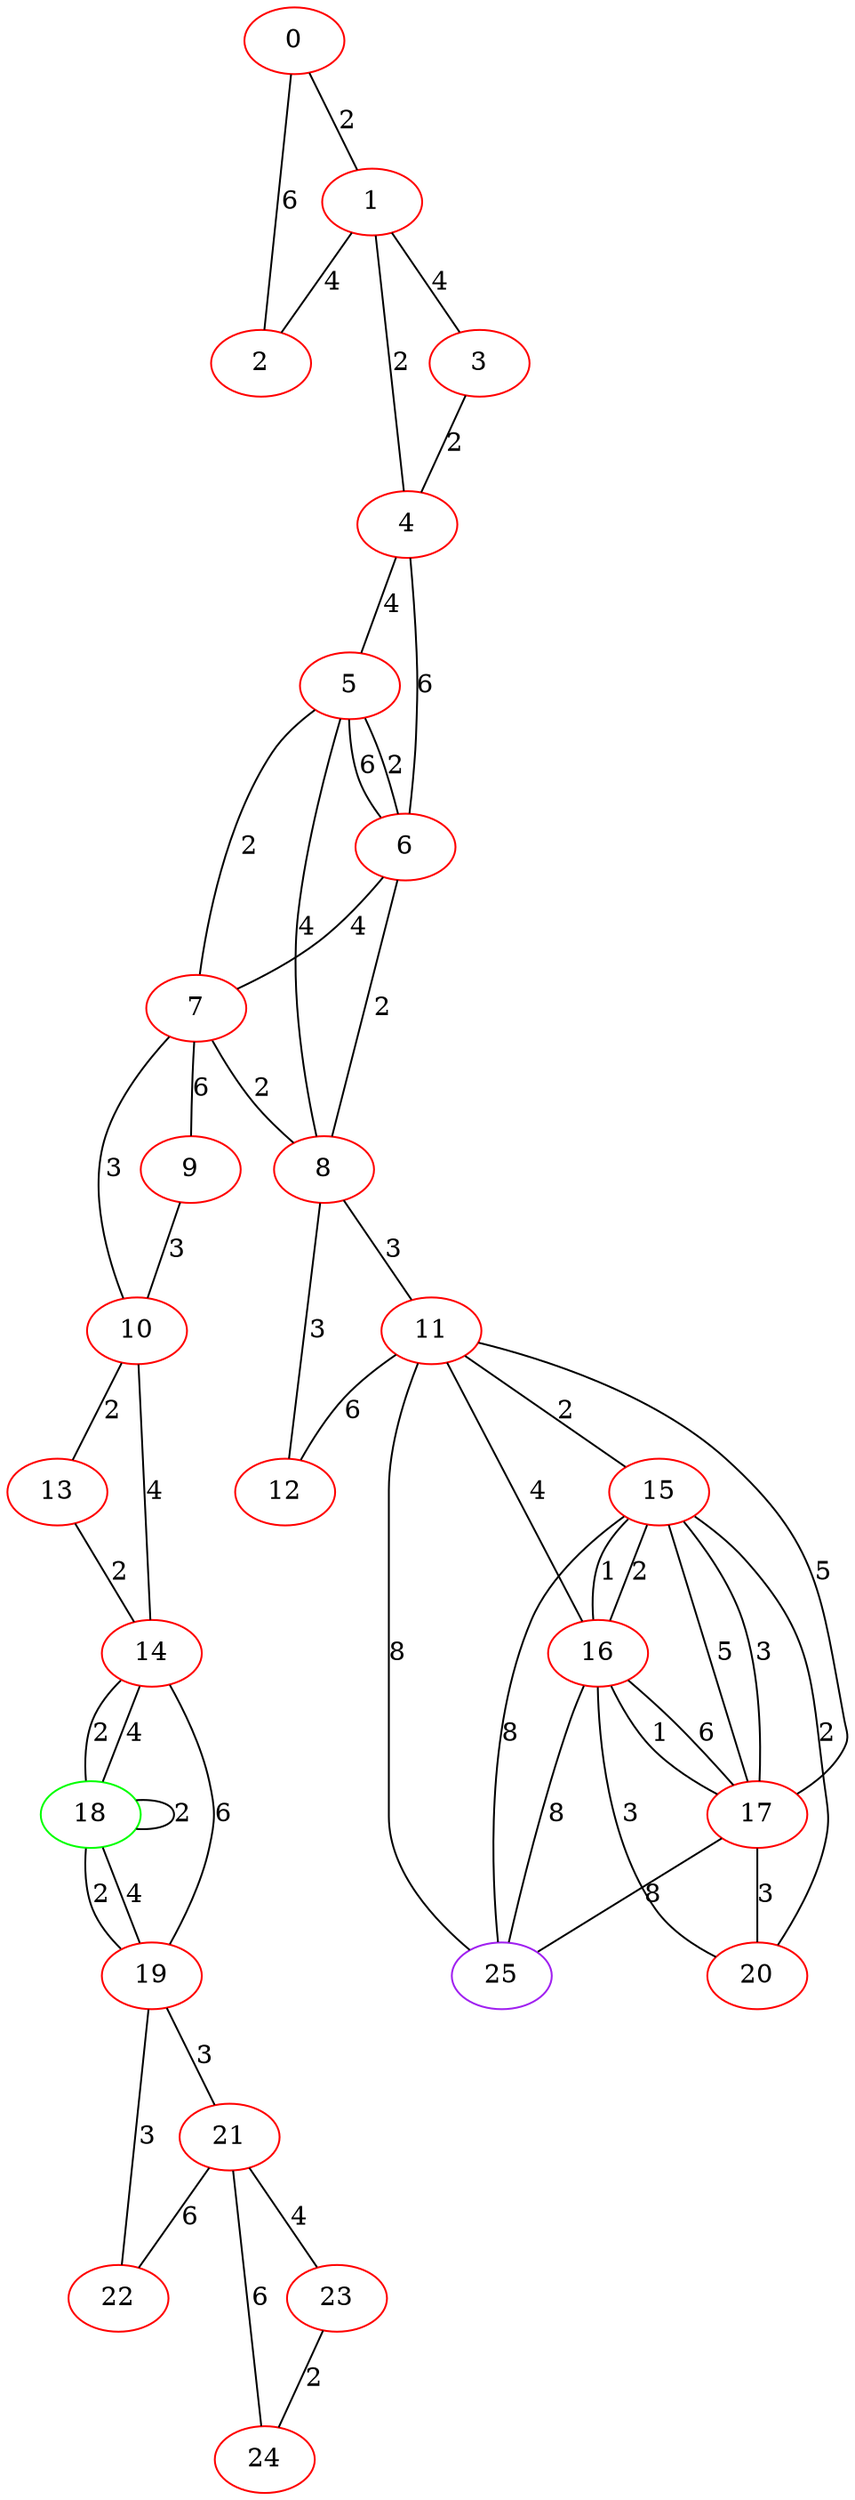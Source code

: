 graph "" {
0 [color=red, weight=1];
1 [color=red, weight=1];
2 [color=red, weight=1];
3 [color=red, weight=1];
4 [color=red, weight=1];
5 [color=red, weight=1];
6 [color=red, weight=1];
7 [color=red, weight=1];
8 [color=red, weight=1];
9 [color=red, weight=1];
10 [color=red, weight=1];
11 [color=red, weight=1];
12 [color=red, weight=1];
13 [color=red, weight=1];
14 [color=red, weight=1];
15 [color=red, weight=1];
16 [color=red, weight=1];
17 [color=red, weight=1];
18 [color=green, weight=2];
19 [color=red, weight=1];
20 [color=red, weight=1];
21 [color=red, weight=1];
22 [color=red, weight=1];
23 [color=red, weight=1];
24 [color=red, weight=1];
25 [color=purple, weight=4];
0 -- 1  [key=0, label=2];
0 -- 2  [key=0, label=6];
1 -- 2  [key=0, label=4];
1 -- 3  [key=0, label=4];
1 -- 4  [key=0, label=2];
3 -- 4  [key=0, label=2];
4 -- 5  [key=0, label=4];
4 -- 6  [key=0, label=6];
5 -- 8  [key=0, label=4];
5 -- 6  [key=0, label=2];
5 -- 6  [key=1, label=6];
5 -- 7  [key=0, label=2];
6 -- 8  [key=0, label=2];
6 -- 7  [key=0, label=4];
7 -- 8  [key=0, label=2];
7 -- 9  [key=0, label=6];
7 -- 10  [key=0, label=3];
8 -- 11  [key=0, label=3];
8 -- 12  [key=0, label=3];
9 -- 10  [key=0, label=3];
10 -- 13  [key=0, label=2];
10 -- 14  [key=0, label=4];
11 -- 12  [key=0, label=6];
11 -- 15  [key=0, label=2];
11 -- 16  [key=0, label=4];
11 -- 17  [key=0, label=5];
11 -- 25  [key=0, label=8];
13 -- 14  [key=0, label=2];
14 -- 18  [key=0, label=2];
14 -- 18  [key=1, label=4];
14 -- 19  [key=0, label=6];
15 -- 16  [key=0, label=1];
15 -- 16  [key=1, label=2];
15 -- 17  [key=0, label=5];
15 -- 17  [key=1, label=3];
15 -- 20  [key=0, label=2];
15 -- 25  [key=0, label=8];
16 -- 17  [key=0, label=6];
16 -- 17  [key=1, label=1];
16 -- 20  [key=0, label=3];
16 -- 25  [key=0, label=8];
17 -- 25  [key=0, label=8];
17 -- 20  [key=0, label=3];
18 -- 18  [key=0, label=2];
18 -- 19  [key=0, label=4];
18 -- 19  [key=1, label=2];
19 -- 22  [key=0, label=3];
19 -- 21  [key=0, label=3];
21 -- 24  [key=0, label=6];
21 -- 22  [key=0, label=6];
21 -- 23  [key=0, label=4];
23 -- 24  [key=0, label=2];
}
